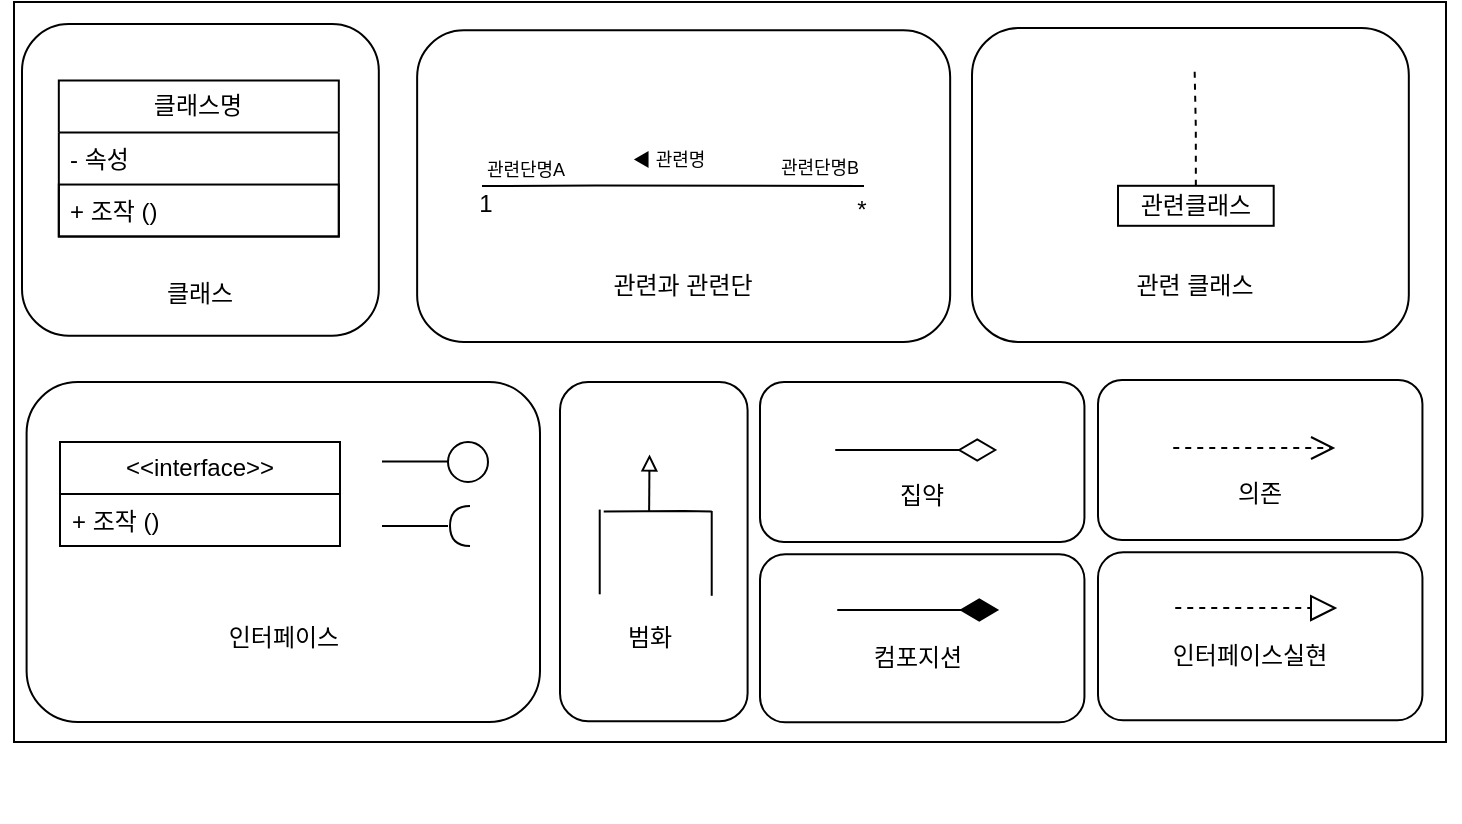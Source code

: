 <mxfile version="21.3.4" type="github">
  <diagram name="Page-1" id="krpQldx9mThanEaswDXe">
    <mxGraphModel dx="1407" dy="550" grid="1" gridSize="10" guides="1" tooltips="1" connect="1" arrows="1" fold="1" page="1" pageScale="1" pageWidth="850" pageHeight="1100" math="0" shadow="0">
      <root>
        <mxCell id="0" />
        <mxCell id="1" parent="0" />
        <mxCell id="tRLzIrxmS2jakxSMz-bk-26" value="" style="group" vertex="1" connectable="0" parent="1">
          <mxGeometry x="10" y="60" width="730" height="410" as="geometry" />
        </mxCell>
        <mxCell id="tRLzIrxmS2jakxSMz-bk-1" value="" style="rounded=0;whiteSpace=wrap;html=1;" vertex="1" parent="tRLzIrxmS2jakxSMz-bk-26">
          <mxGeometry x="7" width="716" height="370" as="geometry" />
        </mxCell>
        <mxCell id="tRLzIrxmS2jakxSMz-bk-2" value="" style="rounded=1;whiteSpace=wrap;html=1;" vertex="1" parent="tRLzIrxmS2jakxSMz-bk-26">
          <mxGeometry x="11" y="11" width="178.41" height="155.86" as="geometry" />
        </mxCell>
        <mxCell id="tRLzIrxmS2jakxSMz-bk-4" value="" style="rounded=1;whiteSpace=wrap;html=1;" vertex="1" parent="tRLzIrxmS2jakxSMz-bk-26">
          <mxGeometry x="208.57" y="14.14" width="266.51" height="155.86" as="geometry" />
        </mxCell>
        <mxCell id="tRLzIrxmS2jakxSMz-bk-5" value="" style="rounded=1;whiteSpace=wrap;html=1;" vertex="1" parent="tRLzIrxmS2jakxSMz-bk-26">
          <mxGeometry x="486" y="13" width="218.41" height="157" as="geometry" />
        </mxCell>
        <mxCell id="tRLzIrxmS2jakxSMz-bk-8" value="" style="rounded=1;whiteSpace=wrap;html=1;" vertex="1" parent="tRLzIrxmS2jakxSMz-bk-26">
          <mxGeometry x="13.3" y="190" width="256.7" height="170" as="geometry" />
        </mxCell>
        <mxCell id="tRLzIrxmS2jakxSMz-bk-9" value="" style="rounded=1;whiteSpace=wrap;html=1;" vertex="1" parent="tRLzIrxmS2jakxSMz-bk-26">
          <mxGeometry x="380" y="190" width="162.22" height="80" as="geometry" />
        </mxCell>
        <mxCell id="tRLzIrxmS2jakxSMz-bk-38" style="edgeStyle=orthogonalEdgeStyle;rounded=0;orthogonalLoop=1;jettySize=auto;html=1;exitX=0.5;exitY=0;exitDx=0;exitDy=0;endArrow=none;endFill=0;dashed=1;" edge="1" parent="tRLzIrxmS2jakxSMz-bk-26" source="tRLzIrxmS2jakxSMz-bk-11">
          <mxGeometry relative="1" as="geometry">
            <mxPoint x="597.276" y="32.003" as="targetPoint" />
          </mxGeometry>
        </mxCell>
        <mxCell id="tRLzIrxmS2jakxSMz-bk-11" value="관련클래스" style="rounded=0;whiteSpace=wrap;html=1;" vertex="1" parent="tRLzIrxmS2jakxSMz-bk-26">
          <mxGeometry x="559" y="91.9" width="77.85" height="20" as="geometry" />
        </mxCell>
        <mxCell id="tRLzIrxmS2jakxSMz-bk-12" value="" style="endArrow=diamondThin;html=1;rounded=0;entryX=0.733;entryY=0.5;entryDx=0;entryDy=0;entryPerimeter=0;exitX=0.267;exitY=0.5;exitDx=0;exitDy=0;exitPerimeter=0;endFill=0;strokeWidth=1;endSize=17;" edge="1" parent="tRLzIrxmS2jakxSMz-bk-26">
          <mxGeometry width="50" height="50" relative="1" as="geometry">
            <mxPoint x="417.621" y="224.004" as="sourcePoint" />
            <mxPoint x="498.617" y="224.004" as="targetPoint" />
            <Array as="points">
              <mxPoint x="458.119" y="224.004" />
            </Array>
          </mxGeometry>
        </mxCell>
        <mxCell id="tRLzIrxmS2jakxSMz-bk-19" value="클래스" style="text;html=1;strokeColor=none;fillColor=none;align=center;verticalAlign=middle;whiteSpace=wrap;rounded=0;" vertex="1" parent="tRLzIrxmS2jakxSMz-bk-26">
          <mxGeometry x="65.443" y="124.447" width="69.524" height="42.414" as="geometry" />
        </mxCell>
        <mxCell id="tRLzIrxmS2jakxSMz-bk-20" value="관련과 관련단" style="text;html=1;strokeColor=none;fillColor=none;align=center;verticalAlign=middle;whiteSpace=wrap;rounded=0;" vertex="1" parent="tRLzIrxmS2jakxSMz-bk-26">
          <mxGeometry x="298.371" y="120.407" width="86.905" height="42.414" as="geometry" />
        </mxCell>
        <mxCell id="tRLzIrxmS2jakxSMz-bk-21" value="관련 클래스" style="text;html=1;strokeColor=none;fillColor=none;align=center;verticalAlign=middle;whiteSpace=wrap;rounded=0;" vertex="1" parent="tRLzIrxmS2jakxSMz-bk-26">
          <mxGeometry x="534.199" y="120.407" width="127.46" height="42.414" as="geometry" />
        </mxCell>
        <mxCell id="tRLzIrxmS2jakxSMz-bk-23" value="집약" style="text;html=1;strokeColor=none;fillColor=none;align=center;verticalAlign=middle;whiteSpace=wrap;rounded=0;" vertex="1" parent="tRLzIrxmS2jakxSMz-bk-26">
          <mxGeometry x="426.347" y="226.21" width="69.524" height="42.414" as="geometry" />
        </mxCell>
        <mxCell id="tRLzIrxmS2jakxSMz-bk-27" value="클래스명" style="swimlane;fontStyle=0;childLayout=stackLayout;horizontal=1;startSize=26;fillColor=none;horizontalStack=0;resizeParent=1;resizeParentMax=0;resizeLast=0;collapsible=1;marginBottom=0;whiteSpace=wrap;html=1;" vertex="1" parent="tRLzIrxmS2jakxSMz-bk-26">
          <mxGeometry x="29.41" y="39.27" width="140" height="78" as="geometry" />
        </mxCell>
        <mxCell id="tRLzIrxmS2jakxSMz-bk-28" value="- 속성" style="text;strokeColor=none;fillColor=none;align=left;verticalAlign=top;spacingLeft=4;spacingRight=4;overflow=hidden;rotatable=0;points=[[0,0.5],[1,0.5]];portConstraint=eastwest;whiteSpace=wrap;html=1;" vertex="1" parent="tRLzIrxmS2jakxSMz-bk-27">
          <mxGeometry y="26" width="140" height="26" as="geometry" />
        </mxCell>
        <mxCell id="tRLzIrxmS2jakxSMz-bk-29" value="+ 조작 ()" style="text;strokeColor=default;fillColor=none;align=left;verticalAlign=top;spacingLeft=4;spacingRight=4;overflow=hidden;rotatable=0;points=[[0,0.5],[1,0.5]];portConstraint=eastwest;whiteSpace=wrap;html=1;" vertex="1" parent="tRLzIrxmS2jakxSMz-bk-27">
          <mxGeometry y="52" width="140" height="26" as="geometry" />
        </mxCell>
        <mxCell id="tRLzIrxmS2jakxSMz-bk-31" value="&lt;font style=&quot;font-size: 9px;&quot;&gt;◀ 관련명&lt;/font&gt;" style="endArrow=none;html=1;rounded=0;labelPosition=center;verticalLabelPosition=top;align=center;verticalAlign=bottom;" edge="1" parent="tRLzIrxmS2jakxSMz-bk-26">
          <mxGeometry x="-0.027" y="5" width="50" height="50" relative="1" as="geometry">
            <mxPoint x="241" y="92" as="sourcePoint" />
            <mxPoint x="432" y="92" as="targetPoint" />
            <Array as="points">
              <mxPoint x="297.889" y="91.764" />
            </Array>
            <mxPoint as="offset" />
          </mxGeometry>
        </mxCell>
        <mxCell id="tRLzIrxmS2jakxSMz-bk-39" value="" style="rounded=1;whiteSpace=wrap;html=1;" vertex="1" parent="tRLzIrxmS2jakxSMz-bk-26">
          <mxGeometry x="280" y="190" width="93.8" height="169.66" as="geometry" />
        </mxCell>
        <mxCell id="tRLzIrxmS2jakxSMz-bk-13" value="" style="endArrow=none;html=1;rounded=0;" edge="1" parent="tRLzIrxmS2jakxSMz-bk-26">
          <mxGeometry width="50" height="50" relative="1" as="geometry">
            <mxPoint x="355.86" y="254.8" as="sourcePoint" />
            <mxPoint x="301.86" y="254.8" as="targetPoint" />
            <Array as="points">
              <mxPoint x="341.946" y="254.487" />
            </Array>
          </mxGeometry>
        </mxCell>
        <mxCell id="tRLzIrxmS2jakxSMz-bk-14" value="" style="endArrow=none;html=1;rounded=0;exitX=0.2;exitY=0.833;exitDx=0;exitDy=0;exitPerimeter=0;" edge="1" parent="tRLzIrxmS2jakxSMz-bk-26">
          <mxGeometry width="50" height="50" relative="1" as="geometry">
            <mxPoint x="299.862" y="296.154" as="sourcePoint" />
            <mxPoint x="299.862" y="253.797" as="targetPoint" />
          </mxGeometry>
        </mxCell>
        <mxCell id="tRLzIrxmS2jakxSMz-bk-15" value="" style="endArrow=none;html=1;rounded=0;exitX=0.2;exitY=0.833;exitDx=0;exitDy=0;exitPerimeter=0;" edge="1" parent="tRLzIrxmS2jakxSMz-bk-26">
          <mxGeometry x="199.997" y="189.997" width="50" height="50" relative="1" as="geometry">
            <mxPoint x="355.858" y="296.9" as="sourcePoint" />
            <mxPoint x="355.858" y="254.487" as="targetPoint" />
          </mxGeometry>
        </mxCell>
        <mxCell id="tRLzIrxmS2jakxSMz-bk-16" value="" style="endArrow=block;html=1;rounded=0;exitX=0.2;exitY=0.833;exitDx=0;exitDy=0;exitPerimeter=0;endFill=0;" edge="1" parent="tRLzIrxmS2jakxSMz-bk-26">
          <mxGeometry width="50" height="50" relative="1" as="geometry">
            <mxPoint x="324.565" y="254.487" as="sourcePoint" />
            <mxPoint x="324.762" y="226.211" as="targetPoint" />
          </mxGeometry>
        </mxCell>
        <mxCell id="tRLzIrxmS2jakxSMz-bk-22" value="범화" style="text;html=1;strokeColor=none;fillColor=none;align=center;verticalAlign=middle;whiteSpace=wrap;rounded=0;" vertex="1" parent="tRLzIrxmS2jakxSMz-bk-26">
          <mxGeometry x="290.0" y="296.9" width="69.524" height="42.414" as="geometry" />
        </mxCell>
        <mxCell id="tRLzIrxmS2jakxSMz-bk-45" value="" style="ellipse;whiteSpace=wrap;html=1;aspect=fixed;" vertex="1" parent="tRLzIrxmS2jakxSMz-bk-26">
          <mxGeometry x="224" y="220.0" width="20" height="20" as="geometry" />
        </mxCell>
        <mxCell id="tRLzIrxmS2jakxSMz-bk-50" value="인터페이스" style="text;html=1;strokeColor=none;fillColor=none;align=center;verticalAlign=middle;whiteSpace=wrap;rounded=0;" vertex="1" parent="tRLzIrxmS2jakxSMz-bk-26">
          <mxGeometry x="71.65" y="296.9" width="140" height="42.41" as="geometry" />
        </mxCell>
        <mxCell id="tRLzIrxmS2jakxSMz-bk-53" value="" style="rounded=1;whiteSpace=wrap;html=1;" vertex="1" parent="tRLzIrxmS2jakxSMz-bk-26">
          <mxGeometry x="380" y="276.11" width="162.22" height="84" as="geometry" />
        </mxCell>
        <mxCell id="tRLzIrxmS2jakxSMz-bk-32" value="1" style="text;html=1;strokeColor=none;fillColor=none;align=center;verticalAlign=middle;whiteSpace=wrap;rounded=0;" vertex="1" parent="1">
          <mxGeometry x="223" y="146" width="60" height="30" as="geometry" />
        </mxCell>
        <mxCell id="tRLzIrxmS2jakxSMz-bk-33" value="*" style="text;html=1;strokeColor=none;fillColor=none;align=center;verticalAlign=middle;whiteSpace=wrap;rounded=0;" vertex="1" parent="1">
          <mxGeometry x="411" y="149" width="60" height="30" as="geometry" />
        </mxCell>
        <mxCell id="tRLzIrxmS2jakxSMz-bk-34" value="&lt;font style=&quot;font-size: 9px;&quot;&gt;관련단명A&lt;/font&gt;" style="text;html=1;strokeColor=none;fillColor=none;align=center;verticalAlign=middle;whiteSpace=wrap;rounded=0;" vertex="1" parent="1">
          <mxGeometry x="243" y="128" width="60" height="30" as="geometry" />
        </mxCell>
        <mxCell id="tRLzIrxmS2jakxSMz-bk-35" value="&lt;font style=&quot;font-size: 9px;&quot;&gt;관련단명B&lt;/font&gt;" style="text;html=1;strokeColor=none;fillColor=none;align=center;verticalAlign=middle;whiteSpace=wrap;rounded=0;" vertex="1" parent="1">
          <mxGeometry x="390" y="127" width="60" height="30" as="geometry" />
        </mxCell>
        <mxCell id="tRLzIrxmS2jakxSMz-bk-41" value="&amp;lt;&amp;lt;interface&amp;gt;&amp;gt;" style="swimlane;fontStyle=0;childLayout=stackLayout;horizontal=1;startSize=26;fillColor=none;horizontalStack=0;resizeParent=1;resizeParentMax=0;resizeLast=0;collapsible=1;marginBottom=0;whiteSpace=wrap;html=1;" vertex="1" parent="1">
          <mxGeometry x="40.0" y="280" width="140" height="52" as="geometry" />
        </mxCell>
        <mxCell id="tRLzIrxmS2jakxSMz-bk-43" value="+ 조작 ()" style="text;strokeColor=default;fillColor=none;align=left;verticalAlign=top;spacingLeft=4;spacingRight=4;overflow=hidden;rotatable=0;points=[[0,0.5],[1,0.5]];portConstraint=eastwest;whiteSpace=wrap;html=1;" vertex="1" parent="tRLzIrxmS2jakxSMz-bk-41">
          <mxGeometry y="26" width="140" height="26" as="geometry" />
        </mxCell>
        <mxCell id="tRLzIrxmS2jakxSMz-bk-44" value="" style="endArrow=none;html=1;rounded=0;" edge="1" parent="1">
          <mxGeometry width="50" height="50" relative="1" as="geometry">
            <mxPoint x="201" y="289.79" as="sourcePoint" />
            <mxPoint x="234" y="289.79" as="targetPoint" />
          </mxGeometry>
        </mxCell>
        <mxCell id="tRLzIrxmS2jakxSMz-bk-47" value="" style="endArrow=none;html=1;rounded=0;" edge="1" parent="1">
          <mxGeometry width="50" height="50" relative="1" as="geometry">
            <mxPoint x="201" y="322" as="sourcePoint" />
            <mxPoint x="234" y="322" as="targetPoint" />
          </mxGeometry>
        </mxCell>
        <mxCell id="tRLzIrxmS2jakxSMz-bk-49" value="" style="shape=requiredInterface;html=1;verticalLabelPosition=bottom;sketch=0;rotation=-180;" vertex="1" parent="1">
          <mxGeometry x="235" y="312" width="10" height="20" as="geometry" />
        </mxCell>
        <mxCell id="tRLzIrxmS2jakxSMz-bk-54" value="" style="endArrow=diamondThin;html=1;rounded=0;entryX=0.733;entryY=0.5;entryDx=0;entryDy=0;entryPerimeter=0;exitX=0.267;exitY=0.5;exitDx=0;exitDy=0;exitPerimeter=0;endFill=1;strokeWidth=1;endSize=17;" edge="1" parent="1">
          <mxGeometry width="50" height="50" relative="1" as="geometry">
            <mxPoint x="428.621" y="364.004" as="sourcePoint" />
            <mxPoint x="509.617" y="364.004" as="targetPoint" />
            <Array as="points">
              <mxPoint x="469.119" y="364.004" />
            </Array>
          </mxGeometry>
        </mxCell>
        <mxCell id="tRLzIrxmS2jakxSMz-bk-85" value="컴포지션" style="text;html=1;strokeColor=none;fillColor=none;align=center;verticalAlign=middle;whiteSpace=wrap;rounded=0;" vertex="1" parent="1">
          <mxGeometry x="433.617" y="367.0" width="69.524" height="42.414" as="geometry" />
        </mxCell>
        <mxCell id="tRLzIrxmS2jakxSMz-bk-86" value="" style="rounded=1;whiteSpace=wrap;html=1;" vertex="1" parent="1">
          <mxGeometry x="559" y="249" width="162.22" height="80" as="geometry" />
        </mxCell>
        <mxCell id="tRLzIrxmS2jakxSMz-bk-87" value="" style="endArrow=open;html=1;rounded=0;entryX=0.733;entryY=0.5;entryDx=0;entryDy=0;entryPerimeter=0;exitX=0.267;exitY=0.5;exitDx=0;exitDy=0;exitPerimeter=0;endFill=0;strokeWidth=1;endSize=10;dashed=1;" edge="1" parent="1">
          <mxGeometry width="50" height="50" relative="1" as="geometry">
            <mxPoint x="596.621" y="283.004" as="sourcePoint" />
            <mxPoint x="677.617" y="283.004" as="targetPoint" />
            <Array as="points">
              <mxPoint x="637.119" y="283.004" />
            </Array>
          </mxGeometry>
        </mxCell>
        <mxCell id="tRLzIrxmS2jakxSMz-bk-88" value="의존" style="text;html=1;strokeColor=none;fillColor=none;align=center;verticalAlign=middle;whiteSpace=wrap;rounded=0;" vertex="1" parent="1">
          <mxGeometry x="605.347" y="285.21" width="69.524" height="42.414" as="geometry" />
        </mxCell>
        <mxCell id="tRLzIrxmS2jakxSMz-bk-89" value="" style="rounded=1;whiteSpace=wrap;html=1;" vertex="1" parent="1">
          <mxGeometry x="559" y="335.11" width="162.22" height="84" as="geometry" />
        </mxCell>
        <mxCell id="tRLzIrxmS2jakxSMz-bk-90" value="" style="endArrow=block;html=1;rounded=0;entryX=0.733;entryY=0.5;entryDx=0;entryDy=0;entryPerimeter=0;exitX=0.267;exitY=0.5;exitDx=0;exitDy=0;exitPerimeter=0;endFill=0;strokeWidth=1;endSize=11;dashed=1;" edge="1" parent="1">
          <mxGeometry width="50" height="50" relative="1" as="geometry">
            <mxPoint x="597.621" y="363.004" as="sourcePoint" />
            <mxPoint x="678.617" y="363.004" as="targetPoint" />
            <Array as="points">
              <mxPoint x="638.119" y="363.004" />
            </Array>
          </mxGeometry>
        </mxCell>
        <mxCell id="tRLzIrxmS2jakxSMz-bk-91" value="인터페이스실현" style="text;html=1;strokeColor=none;fillColor=none;align=center;verticalAlign=middle;whiteSpace=wrap;rounded=0;" vertex="1" parent="1">
          <mxGeometry x="590" y="366" width="90" height="42.41" as="geometry" />
        </mxCell>
      </root>
    </mxGraphModel>
  </diagram>
</mxfile>
